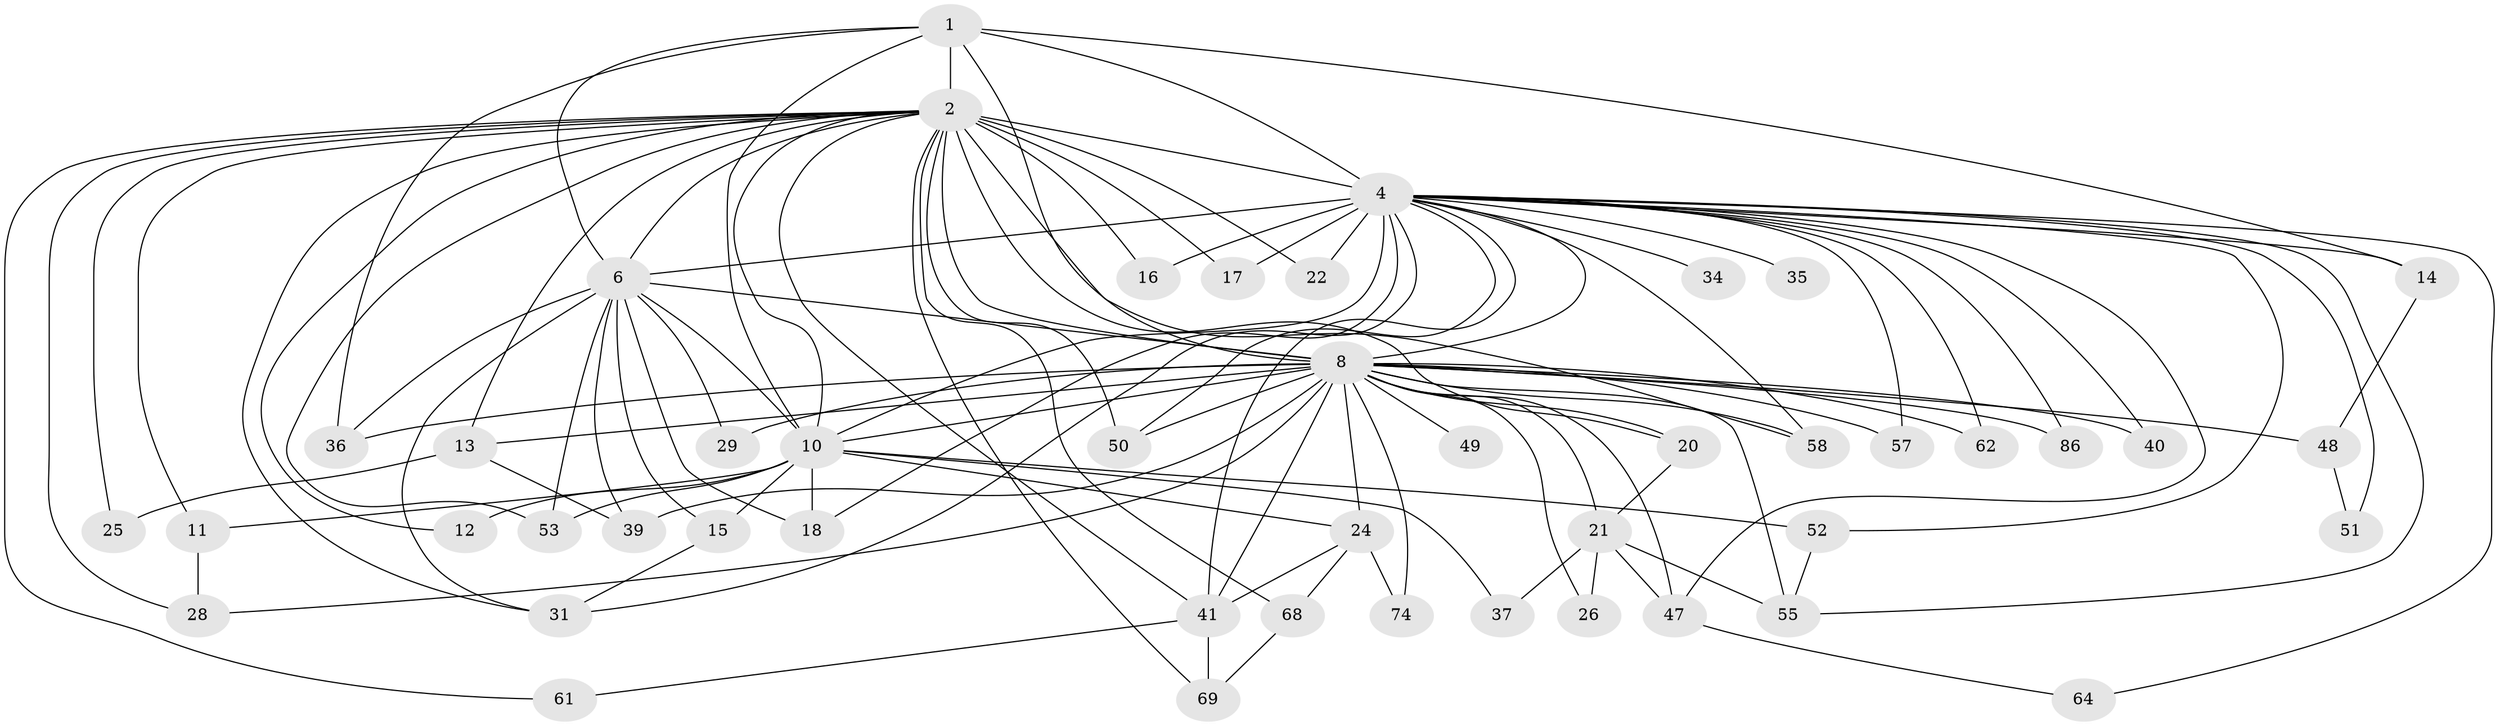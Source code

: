 // original degree distribution, {15: 0.010526315789473684, 24: 0.010526315789473684, 22: 0.010526315789473684, 18: 0.010526315789473684, 17: 0.010526315789473684, 21: 0.010526315789473684, 16: 0.010526315789473684, 30: 0.010526315789473684, 20: 0.010526315789473684, 25: 0.010526315789473684, 4: 0.08421052631578947, 2: 0.5473684210526316, 3: 0.22105263157894736, 6: 0.010526315789473684, 5: 0.021052631578947368, 7: 0.010526315789473684}
// Generated by graph-tools (version 1.1) at 2025/17/03/04/25 18:17:45]
// undirected, 47 vertices, 109 edges
graph export_dot {
graph [start="1"]
  node [color=gray90,style=filled];
  1;
  2 [super="+87+88+89+94+70+72+3+33+32"];
  4 [super="+7+5+91+38+46+19"];
  6 [super="+75"];
  8 [super="+56+9"];
  10 [super="+79+43+66+60+73"];
  11 [super="+44"];
  12;
  13;
  14;
  15;
  16;
  17;
  18;
  20;
  21;
  22;
  24;
  25;
  26;
  28 [super="+82"];
  29;
  31;
  34;
  35;
  36 [super="+42"];
  37;
  39 [super="+80"];
  40 [super="+77"];
  41 [super="+54"];
  47 [super="+59"];
  48;
  49;
  50 [super="+63"];
  51;
  52;
  53;
  55 [super="+92"];
  57;
  58 [super="+81"];
  61;
  62;
  64;
  68;
  69 [super="+84"];
  74;
  86;
  1 -- 2 [weight=5];
  1 -- 4 [weight=3];
  1 -- 6;
  1 -- 8 [weight=3];
  1 -- 10;
  1 -- 14;
  1 -- 36;
  2 -- 4 [weight=10];
  2 -- 6 [weight=3];
  2 -- 8 [weight=7];
  2 -- 10 [weight=2];
  2 -- 12;
  2 -- 13;
  2 -- 16;
  2 -- 20;
  2 -- 22;
  2 -- 58;
  2 -- 53;
  2 -- 31;
  2 -- 41;
  2 -- 11;
  2 -- 68;
  2 -- 69;
  2 -- 17;
  2 -- 25;
  2 -- 28;
  2 -- 50;
  2 -- 61;
  4 -- 6 [weight=6];
  4 -- 8 [weight=7];
  4 -- 10 [weight=6];
  4 -- 16;
  4 -- 17;
  4 -- 40;
  4 -- 34 [weight=2];
  4 -- 35;
  4 -- 14 [weight=2];
  4 -- 52;
  4 -- 64;
  4 -- 22;
  4 -- 86;
  4 -- 47;
  4 -- 51;
  4 -- 58;
  4 -- 62;
  4 -- 55;
  4 -- 50;
  4 -- 18;
  4 -- 41;
  4 -- 31;
  4 -- 57;
  6 -- 8 [weight=2];
  6 -- 10 [weight=2];
  6 -- 15;
  6 -- 18;
  6 -- 29;
  6 -- 31;
  6 -- 36;
  6 -- 53;
  6 -- 39;
  8 -- 10 [weight=3];
  8 -- 20;
  8 -- 21;
  8 -- 29;
  8 -- 39;
  8 -- 40 [weight=2];
  8 -- 41 [weight=2];
  8 -- 48;
  8 -- 49 [weight=2];
  8 -- 50;
  8 -- 55;
  8 -- 57;
  8 -- 62;
  8 -- 28;
  8 -- 47;
  8 -- 36;
  8 -- 26;
  8 -- 74;
  8 -- 13;
  8 -- 86;
  8 -- 24;
  8 -- 58;
  10 -- 11 [weight=2];
  10 -- 12;
  10 -- 15;
  10 -- 18;
  10 -- 24;
  10 -- 37;
  10 -- 52;
  10 -- 53;
  11 -- 28;
  13 -- 25;
  13 -- 39;
  14 -- 48;
  15 -- 31;
  20 -- 21;
  21 -- 26;
  21 -- 37;
  21 -- 47;
  21 -- 55;
  24 -- 41;
  24 -- 68;
  24 -- 74;
  41 -- 61;
  41 -- 69;
  47 -- 64;
  48 -- 51;
  52 -- 55;
  68 -- 69;
}
